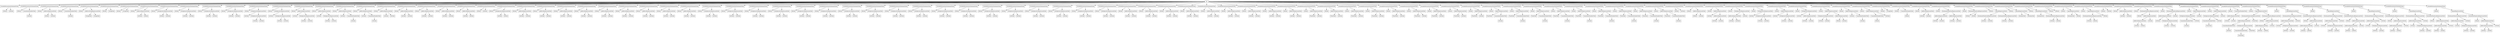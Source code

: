 digraph Ast {
	rankdir=TD;
	node [shape=box];
	139996854549856 [label="Ast"];
	139996854548800 [label="VariableDeclarationStatementNode"];
	139996854549856 -> 139996854548800;
	139996854549520 [label="IdNode"];
	139996854548800 -> 139996854549520;
	139996854544720 [label="IntNode"];
	139996854548800 -> 139996854544720;
	139996854549472 [label="VariableDeclarationStatementNode"];
	139996854549856 -> 139996854549472;
	139996854543616 [label="IdNode"];
	139996854549472 -> 139996854543616;
	139996854618432 [label="UnaryAtomNumberNode"];
	139996854549472 -> 139996854618432;
	139996854535696 [label="IntNode"];
	139996854618432 -> 139996854535696;
	139996854617808 [label="VariableDeclarationStatementNode"];
	139996854549856 -> 139996854617808;
	139996854549760 [label="IdNode"];
	139996854617808 -> 139996854549760;
	139996854616896 [label="AdditiveExpressionNode"];
	139996854617808 -> 139996854616896;
	139996854617904 [label="IdNode"];
	139996854616896 -> 139996854617904;
	139996854617136 [label="IntNode"];
	139996854616896 -> 139996854617136;
	139996854616320 [label="VariableDeclarationStatementNode"];
	139996854549856 -> 139996854616320;
	139996854617328 [label="IdNode"];
	139996854616320 -> 139996854617328;
	139996854617616 [label="UnaryAtomNumberNode"];
	139996854616320 -> 139996854617616;
	139996854617952 [label="IntNode"];
	139996854617616 -> 139996854617952;
	139996854616608 [label="VariableDeclarationStatementNode"];
	139996854549856 -> 139996854616608;
	139996854616656 [label="IdNode"];
	139996854616608 -> 139996854616656;
	139996854617712 [label="AdditiveStringExpressionNode"];
	139996854616608 -> 139996854617712;
	139996854616944 [label="StringNode"];
	139996854617712 -> 139996854616944;
	139996854616704 [label="StringNode"];
	139996854617712 -> 139996854616704;
	139996854616416 [label="VariableDeclarationStatementNode"];
	139996854549856 -> 139996854616416;
	139996854617280 [label="IdNode"];
	139996854616416 -> 139996854617280;
	139996854616560 [label="StringNode"];
	139996854616416 -> 139996854616560;
	139996854618528 [label="VariableDeclarationStatementNode"];
	139996854549856 -> 139996854618528;
	139996854616992 [label="IdNode"];
	139996854618528 -> 139996854616992;
	139996854618336 [label="StringNode"];
	139996854618528 -> 139996854618336;
	139996854618384 [label="VariableDeclarationStatementNode"];
	139996854549856 -> 139996854618384;
	139996854617424 [label="IdNode"];
	139996854618384 -> 139996854617424;
	139996854618624 [label="AdditiveExpressionNode"];
	139996854618384 -> 139996854618624;
	139996854618048 [label="IntNode"];
	139996854618624 -> 139996854618048;
	139996854618144 [label="IdNode"];
	139996854618624 -> 139996854618144;
	139996854618864 [label="VariableDeclarationStatementNode"];
	139996854549856 -> 139996854618864;
	139996854618192 [label="IdNode"];
	139996854618864 -> 139996854618192;
	139996854619104 [label="MultiplicativeExpressionNode"];
	139996854618864 -> 139996854619104;
	139996854618816 [label="IdNode"];
	139996854619104 -> 139996854618816;
	139996854619008 [label="IntNode"];
	139996854619104 -> 139996854619008;
	139996854619344 [label="VariableDeclarationStatementNode"];
	139996854549856 -> 139996854619344;
	139996854618672 [label="IdNode"];
	139996854619344 -> 139996854618672;
	139996854619584 [label="MultiplicativeExpressionNode"];
	139996854619344 -> 139996854619584;
	139996854619296 [label="IntNode"];
	139996854619584 -> 139996854619296;
	139996854619488 [label="IntNode"];
	139996854619584 -> 139996854619488;
	139996854619824 [label="VariableDeclarationStatementNode"];
	139996854549856 -> 139996854619824;
	139996854619200 [label="IdNode"];
	139996854619824 -> 139996854619200;
	139996854620064 [label="MultiplicativeExpressionNode"];
	139996854619824 -> 139996854620064;
	139996854619776 [label="IntNode"];
	139996854620064 -> 139996854619776;
	139996854619968 [label="IntNode"];
	139996854620064 -> 139996854619968;
	139996854620304 [label="VariableDeclarationStatementNode"];
	139996854549856 -> 139996854620304;
	139996854619680 [label="IdNode"];
	139996854620304 -> 139996854619680;
	139996854620544 [label="MultiplicativeExpressionNode"];
	139996854620304 -> 139996854620544;
	139996854620256 [label="IntNode"];
	139996854620544 -> 139996854620256;
	139996854620448 [label="IntNode"];
	139996854620544 -> 139996854620448;
	139996854620784 [label="VariableDeclarationStatementNode"];
	139996854549856 -> 139996854620784;
	139996854620160 [label="IdNode"];
	139996854620784 -> 139996854620160;
	139996854621216 [label="MultiplicativeExpressionNode"];
	139996854620784 -> 139996854621216;
	139996854620736 [label="IntNode"];
	139996854621216 -> 139996854620736;
	139996854621120 [label="MultiplicativeExpressionNode"];
	139996854621216 -> 139996854621120;
	139996854620928 [label="IntNode"];
	139996854621120 -> 139996854620928;
	139996854621024 [label="IntNode"];
	139996854621120 -> 139996854621024;
	139996854621456 [label="VariableDeclarationStatementNode"];
	139996854549856 -> 139996854621456;
	139996854620640 [label="IdNode"];
	139996854621456 -> 139996854620640;
	139996854621888 [label="MultiplicativeExpressionNode"];
	139996854621456 -> 139996854621888;
	139996854621408 [label="IntNode"];
	139996854621888 -> 139996854621408;
	139996854621792 [label="MultiplicativeExpressionNode"];
	139996854621888 -> 139996854621792;
	139996854621600 [label="IntNode"];
	139996854621792 -> 139996854621600;
	139996854621696 [label="IntNode"];
	139996854621792 -> 139996854621696;
	139996854622128 [label="VariableDeclarationStatementNode"];
	139996854549856 -> 139996854622128;
	139996854621312 [label="IdNode"];
	139996854622128 -> 139996854621312;
	139996854622560 [label="AdditiveExpressionNode"];
	139996854622128 -> 139996854622560;
	139996854622080 [label="IntNode"];
	139996854622560 -> 139996854622080;
	139996854622464 [label="MultiplicativeExpressionNode"];
	139996854622560 -> 139996854622464;
	139996854622272 [label="IntNode"];
	139996854622464 -> 139996854622272;
	139996854622368 [label="IntNode"];
	139996854622464 -> 139996854622368;
	139996854622800 [label="VariableDeclarationStatementNode"];
	139996854549856 -> 139996854622800;
	139996854621984 [label="IdNode"];
	139996854622800 -> 139996854621984;
	139996854623232 [label="AdditiveExpressionNode"];
	139996854622800 -> 139996854623232;
	139996854622752 [label="IntNode"];
	139996854623232 -> 139996854622752;
	139996854623136 [label="MultiplicativeExpressionNode"];
	139996854623232 -> 139996854623136;
	139996854622944 [label="IntNode"];
	139996854623136 -> 139996854622944;
	139996854623040 [label="IntNode"];
	139996854623136 -> 139996854623040;
	139996854623472 [label="VariableDeclarationStatementNode"];
	139996854549856 -> 139996854623472;
	139996854622608 [label="IdNode"];
	139996854623472 -> 139996854622608;
	139996854623808 [label="AdditiveExpressionNode"];
	139996854623472 -> 139996854623808;
	139996854623424 [label="IntNode"];
	139996854623808 -> 139996854623424;
	139996854623712 [label="UnaryAtomNumberNode"];
	139996854623808 -> 139996854623712;
	139996854623616 [label="IntNode"];
	139996854623712 -> 139996854623616;
	139996854624048 [label="VariableDeclarationStatementNode"];
	139996854549856 -> 139996854624048;
	139996854623280 [label="IdNode"];
	139996854624048 -> 139996854623280;
	139996854624384 [label="AdditiveExpressionNode"];
	139996854624048 -> 139996854624384;
	139996854624000 [label="IntNode"];
	139996854624384 -> 139996854624000;
	139996854624288 [label="UnaryAtomNumberNode"];
	139996854624384 -> 139996854624288;
	139996854624192 [label="IntNode"];
	139996854624288 -> 139996854624192;
	139996854624624 [label="VariableDeclarationStatementNode"];
	139996854549856 -> 139996854624624;
	139996854623856 [label="IdNode"];
	139996854624624 -> 139996854623856;
	139996854624864 [label="AdditiveExpressionNode"];
	139996854624624 -> 139996854624864;
	139996854624576 [label="IntNode"];
	139996854624864 -> 139996854624576;
	139996854624768 [label="IntNode"];
	139996854624864 -> 139996854624768;
	139996854625104 [label="VariableDeclarationStatementNode"];
	139996854549856 -> 139996854625104;
	139996854624432 [label="IdNode"];
	139996854625104 -> 139996854624432;
	139996854625344 [label="AdditiveExpressionNode"];
	139996854625104 -> 139996854625344;
	139996854625056 [label="IntNode"];
	139996854625344 -> 139996854625056;
	139996854625248 [label="IntNode"];
	139996854625344 -> 139996854625248;
	139996854625584 [label="VariableDeclarationStatementNode"];
	139996854549856 -> 139996854625584;
	139996854624912 [label="IdNode"];
	139996854625584 -> 139996854624912;
	139996854625824 [label="AdditiveExpressionNode"];
	139996854625584 -> 139996854625824;
	139996854625536 [label="IntNode"];
	139996854625824 -> 139996854625536;
	139996854625728 [label="IntNode"];
	139996854625824 -> 139996854625728;
	139996854626064 [label="VariableDeclarationStatementNode"];
	139996854549856 -> 139996854626064;
	139996854625392 [label="IdNode"];
	139996854626064 -> 139996854625392;
	139996854626304 [label="AdditiveExpressionNode"];
	139996854626064 -> 139996854626304;
	139996854626016 [label="IntNode"];
	139996854626304 -> 139996854626016;
	139996854626208 [label="IntNode"];
	139996854626304 -> 139996854626208;
	139996854626544 [label="VariableDeclarationStatementNode"];
	139996854549856 -> 139996854626544;
	139996854625872 [label="IdNode"];
	139996854626544 -> 139996854625872;
	139996854626784 [label="AdditiveExpressionNode"];
	139996854626544 -> 139996854626784;
	139996854626496 [label="IntNode"];
	139996854626784 -> 139996854626496;
	139996854626688 [label="IdNode"];
	139996854626784 -> 139996854626688;
	139996854627024 [label="VariableDeclarationStatementNode"];
	139996854549856 -> 139996854627024;
	139996854626352 [label="IdNode"];
	139996854627024 -> 139996854626352;
	139996854626976 [label="IntNode"];
	139996854627024 -> 139996854626976;
	139996854627312 [label="VariableDeclarationStatementNode"];
	139996854549856 -> 139996854627312;
	139996854626832 [label="IdNode"];
	139996854627312 -> 139996854626832;
	139996854627552 [label="MultiplicativeExpressionNode"];
	139996854627312 -> 139996854627552;
	139996854627264 [label="IntNode"];
	139996854627552 -> 139996854627264;
	139996854627456 [label="IdNode"];
	139996854627552 -> 139996854627456;
	139996854627792 [label="VariableDeclarationStatementNode"];
	139996854549856 -> 139996854627792;
	139996854627168 [label="IdNode"];
	139996854627792 -> 139996854627168;
	139996854628032 [label="AdditiveExpressionNode"];
	139996854627792 -> 139996854628032;
	139996854627744 [label="IntNode"];
	139996854628032 -> 139996854627744;
	139996854627936 [label="IntNode"];
	139996854628032 -> 139996854627936;
	139996854628272 [label="VariableDeclarationStatementNode"];
	139996854549856 -> 139996854628272;
	139996854627648 [label="IdNode"];
	139996854628272 -> 139996854627648;
	139996854628512 [label="AdditiveExpressionNode"];
	139996854628272 -> 139996854628512;
	139996854628224 [label="IntNode"];
	139996854628512 -> 139996854628224;
	139996854628416 [label="IntNode"];
	139996854628512 -> 139996854628416;
	139996854628752 [label="VariableDeclarationStatementNode"];
	139996854549856 -> 139996854628752;
	139996854628080 [label="IdNode"];
	139996854628752 -> 139996854628080;
	139996854628992 [label="AdditiveExpressionNode"];
	139996854628752 -> 139996854628992;
	139996854628704 [label="IntNode"];
	139996854628992 -> 139996854628704;
	139996854628896 [label="IntNode"];
	139996854628992 -> 139996854628896;
	139996854629232 [label="VariableDeclarationStatementNode"];
	139996854549856 -> 139996854629232;
	139996854628560 [label="IdNode"];
	139996854629232 -> 139996854628560;
	139996854629472 [label="AdditiveExpressionNode"];
	139996854629232 -> 139996854629472;
	139996854629184 [label="IntNode"];
	139996854629472 -> 139996854629184;
	139996854629376 [label="IntNode"];
	139996854629472 -> 139996854629376;
	139996854629712 [label="VariableDeclarationStatementNode"];
	139996854549856 -> 139996854629712;
	139996854629040 [label="IdNode"];
	139996854629712 -> 139996854629040;
	139996854629952 [label="AdditiveExpressionNode"];
	139996854629712 -> 139996854629952;
	139996854629664 [label="IntNode"];
	139996854629952 -> 139996854629664;
	139996854629856 [label="IntNode"];
	139996854629952 -> 139996854629856;
	139996854630192 [label="VariableDeclarationStatementNode"];
	139996854549856 -> 139996854630192;
	139996854629520 [label="IdNode"];
	139996854630192 -> 139996854629520;
	139996854630432 [label="AdditiveExpressionNode"];
	139996854630192 -> 139996854630432;
	139996854630144 [label="IntNode"];
	139996854630432 -> 139996854630144;
	139996854630336 [label="IntNode"];
	139996854630432 -> 139996854630336;
	139996854630672 [label="VariableDeclarationStatementNode"];
	139996854549856 -> 139996854630672;
	139996854630000 [label="IdNode"];
	139996854630672 -> 139996854630000;
	139996854630912 [label="AdditiveExpressionNode"];
	139996854630672 -> 139996854630912;
	139996854630624 [label="IntNode"];
	139996854630912 -> 139996854630624;
	139996854630816 [label="IntNode"];
	139996854630912 -> 139996854630816;
	139996854631152 [label="VariableDeclarationStatementNode"];
	139996854549856 -> 139996854631152;
	139996854630480 [label="IdNode"];
	139996854631152 -> 139996854630480;
	139996854631392 [label="AdditiveExpressionNode"];
	139996854631152 -> 139996854631392;
	139996854631104 [label="IntNode"];
	139996854631392 -> 139996854631104;
	139996854631296 [label="IntNode"];
	139996854631392 -> 139996854631296;
	139996854631632 [label="VariableDeclarationStatementNode"];
	139996854549856 -> 139996854631632;
	139996854630960 [label="IdNode"];
	139996854631632 -> 139996854630960;
	139996854631872 [label="AdditiveExpressionNode"];
	139996854631632 -> 139996854631872;
	139996854631584 [label="IntNode"];
	139996854631872 -> 139996854631584;
	139996854631776 [label="IntNode"];
	139996854631872 -> 139996854631776;
	139996854632112 [label="VariableDeclarationStatementNode"];
	139996854549856 -> 139996854632112;
	139996854631440 [label="IdNode"];
	139996854632112 -> 139996854631440;
	139996854632352 [label="MultiplicativeExpressionNode"];
	139996854632112 -> 139996854632352;
	139996854632064 [label="IntNode"];
	139996854632352 -> 139996854632064;
	139996854632256 [label="IntNode"];
	139996854632352 -> 139996854632256;
	139996854796496 [label="VariableDeclarationStatementNode"];
	139996854549856 -> 139996854796496;
	139996854631920 [label="IdNode"];
	139996854796496 -> 139996854631920;
	139996854796736 [label="MultiplicativeExpressionNode"];
	139996854796496 -> 139996854796736;
	139996854796448 [label="IntNode"];
	139996854796736 -> 139996854796448;
	139996854796640 [label="IntNode"];
	139996854796736 -> 139996854796640;
	139996854796976 [label="VariableDeclarationStatementNode"];
	139996854549856 -> 139996854796976;
	139996854796352 [label="IdNode"];
	139996854796976 -> 139996854796352;
	139996854797216 [label="MultiplicativeExpressionNode"];
	139996854796976 -> 139996854797216;
	139996854796928 [label="IntNode"];
	139996854797216 -> 139996854796928;
	139996854797120 [label="IntNode"];
	139996854797216 -> 139996854797120;
	139996854797456 [label="VariableDeclarationStatementNode"];
	139996854549856 -> 139996854797456;
	139996854796832 [label="IdNode"];
	139996854797456 -> 139996854796832;
	139996854797696 [label="MultiplicativeExpressionNode"];
	139996854797456 -> 139996854797696;
	139996854797408 [label="IntNode"];
	139996854797696 -> 139996854797408;
	139996854797600 [label="IntNode"];
	139996854797696 -> 139996854797600;
	139996854797936 [label="VariableDeclarationStatementNode"];
	139996854549856 -> 139996854797936;
	139996854797312 [label="IdNode"];
	139996854797936 -> 139996854797312;
	139996854798176 [label="MultiplicativeExpressionNode"];
	139996854797936 -> 139996854798176;
	139996854797888 [label="IntNode"];
	139996854798176 -> 139996854797888;
	139996854798080 [label="IntNode"];
	139996854798176 -> 139996854798080;
	139996854798416 [label="VariableDeclarationStatementNode"];
	139996854549856 -> 139996854798416;
	139996854797792 [label="IdNode"];
	139996854798416 -> 139996854797792;
	139996854798656 [label="MultiplicativeExpressionNode"];
	139996854798416 -> 139996854798656;
	139996854798368 [label="IntNode"];
	139996854798656 -> 139996854798368;
	139996854798560 [label="IntNode"];
	139996854798656 -> 139996854798560;
	139996854798896 [label="VariableDeclarationStatementNode"];
	139996854549856 -> 139996854798896;
	139996854798272 [label="IdNode"];
	139996854798896 -> 139996854798272;
	139996854799136 [label="MultiplicativeExpressionNode"];
	139996854798896 -> 139996854799136;
	139996854798848 [label="IntNode"];
	139996854799136 -> 139996854798848;
	139996854799040 [label="IntNode"];
	139996854799136 -> 139996854799040;
	139996854799376 [label="VariableDeclarationStatementNode"];
	139996854549856 -> 139996854799376;
	139996854798752 [label="IdNode"];
	139996854799376 -> 139996854798752;
	139996854799616 [label="MultiplicativeExpressionNode"];
	139996854799376 -> 139996854799616;
	139996854799328 [label="IntNode"];
	139996854799616 -> 139996854799328;
	139996854799520 [label="IntNode"];
	139996854799616 -> 139996854799520;
	139996854799856 [label="VariableDeclarationStatementNode"];
	139996854549856 -> 139996854799856;
	139996854799232 [label="IdNode"];
	139996854799856 -> 139996854799232;
	139996854800096 [label="MultiplicativeExpressionNode"];
	139996854799856 -> 139996854800096;
	139996854799808 [label="IntNode"];
	139996854800096 -> 139996854799808;
	139996854800000 [label="IntNode"];
	139996854800096 -> 139996854800000;
	139996854800336 [label="VariableDeclarationStatementNode"];
	139996854549856 -> 139996854800336;
	139996854799712 [label="IdNode"];
	139996854800336 -> 139996854799712;
	139996854800576 [label="MultiplicativeExpressionNode"];
	139996854800336 -> 139996854800576;
	139996854800288 [label="IntNode"];
	139996854800576 -> 139996854800288;
	139996854800480 [label="IntNode"];
	139996854800576 -> 139996854800480;
	139996854800816 [label="VariableDeclarationStatementNode"];
	139996854549856 -> 139996854800816;
	139996854800192 [label="IdNode"];
	139996854800816 -> 139996854800192;
	139996854801056 [label="MultiplicativeExpressionNode"];
	139996854800816 -> 139996854801056;
	139996854800768 [label="IntNode"];
	139996854801056 -> 139996854800768;
	139996854800960 [label="IntNode"];
	139996854801056 -> 139996854800960;
	139996854801296 [label="VariableDeclarationStatementNode"];
	139996854549856 -> 139996854801296;
	139996854800672 [label="IdNode"];
	139996854801296 -> 139996854800672;
	139996854801536 [label="MultiplicativeExpressionNode"];
	139996854801296 -> 139996854801536;
	139996854801248 [label="IntNode"];
	139996854801536 -> 139996854801248;
	139996854801440 [label="IntNode"];
	139996854801536 -> 139996854801440;
	139996854801776 [label="VariableDeclarationStatementNode"];
	139996854549856 -> 139996854801776;
	139996854801152 [label="IdNode"];
	139996854801776 -> 139996854801152;
	139996854802016 [label="MultiplicativeExpressionNode"];
	139996854801776 -> 139996854802016;
	139996854801728 [label="IntNode"];
	139996854802016 -> 139996854801728;
	139996854801920 [label="IntNode"];
	139996854802016 -> 139996854801920;
	139996854802256 [label="VariableDeclarationStatementNode"];
	139996854549856 -> 139996854802256;
	139996854801632 [label="IdNode"];
	139996854802256 -> 139996854801632;
	139996854802496 [label="MultiplicativeExpressionNode"];
	139996854802256 -> 139996854802496;
	139996854802208 [label="IntNode"];
	139996854802496 -> 139996854802208;
	139996854802400 [label="IntNode"];
	139996854802496 -> 139996854802400;
	139996854802736 [label="VariableDeclarationStatementNode"];
	139996854549856 -> 139996854802736;
	139996854802112 [label="IdNode"];
	139996854802736 -> 139996854802112;
	139996854802976 [label="MultiplicativeExpressionNode"];
	139996854802736 -> 139996854802976;
	139996854802688 [label="IntNode"];
	139996854802976 -> 139996854802688;
	139996854802880 [label="IntNode"];
	139996854802976 -> 139996854802880;
	139996854803216 [label="VariableDeclarationStatementNode"];
	139996854549856 -> 139996854803216;
	139996854802592 [label="IdNode"];
	139996854803216 -> 139996854802592;
	139996854803456 [label="MultiplicativeExpressionNode"];
	139996854803216 -> 139996854803456;
	139996854803168 [label="IntNode"];
	139996854803456 -> 139996854803168;
	139996854803360 [label="IntNode"];
	139996854803456 -> 139996854803360;
	139996854803696 [label="VariableDeclarationStatementNode"];
	139996854549856 -> 139996854803696;
	139996854803072 [label="IdNode"];
	139996854803696 -> 139996854803072;
	139996854803936 [label="MultiplicativeExpressionNode"];
	139996854803696 -> 139996854803936;
	139996854803648 [label="IntNode"];
	139996854803936 -> 139996854803648;
	139996854803840 [label="IntNode"];
	139996854803936 -> 139996854803840;
	139996854804176 [label="VariableDeclarationStatementNode"];
	139996854549856 -> 139996854804176;
	139996854803552 [label="IdNode"];
	139996854804176 -> 139996854803552;
	139996854804416 [label="MultiplicativeExpressionNode"];
	139996854804176 -> 139996854804416;
	139996854804128 [label="IntNode"];
	139996854804416 -> 139996854804128;
	139996854804320 [label="IntNode"];
	139996854804416 -> 139996854804320;
	139996854804656 [label="VariableDeclarationStatementNode"];
	139996854549856 -> 139996854804656;
	139996854804032 [label="IdNode"];
	139996854804656 -> 139996854804032;
	139996854804896 [label="AdditiveExpressionNode"];
	139996854804656 -> 139996854804896;
	139996854804608 [label="IntNode"];
	139996854804896 -> 139996854804608;
	139996854804800 [label="IntNode"];
	139996854804896 -> 139996854804800;
	139996854805136 [label="VariableDeclarationStatementNode"];
	139996854549856 -> 139996854805136;
	139996854804512 [label="IdNode"];
	139996854805136 -> 139996854804512;
	139996854805376 [label="AdditiveExpressionNode"];
	139996854805136 -> 139996854805376;
	139996854805088 [label="IntNode"];
	139996854805376 -> 139996854805088;
	139996854805280 [label="IntNode"];
	139996854805376 -> 139996854805280;
	139996854805616 [label="VariableDeclarationStatementNode"];
	139996854549856 -> 139996854805616;
	139996854804944 [label="IdNode"];
	139996854805616 -> 139996854804944;
	139996854805856 [label="AdditiveExpressionNode"];
	139996854805616 -> 139996854805856;
	139996854805568 [label="IntNode"];
	139996854805856 -> 139996854805568;
	139996854805760 [label="IntNode"];
	139996854805856 -> 139996854805760;
	139996854806096 [label="VariableDeclarationStatementNode"];
	139996854549856 -> 139996854806096;
	139996854805424 [label="IdNode"];
	139996854806096 -> 139996854805424;
	139996854806336 [label="AdditiveExpressionNode"];
	139996854806096 -> 139996854806336;
	139996854806048 [label="IntNode"];
	139996854806336 -> 139996854806048;
	139996854806240 [label="IntNode"];
	139996854806336 -> 139996854806240;
	139996854806576 [label="VariableDeclarationStatementNode"];
	139996854549856 -> 139996854806576;
	139996854805904 [label="IdNode"];
	139996854806576 -> 139996854805904;
	139996854806816 [label="AdditiveExpressionNode"];
	139996854806576 -> 139996854806816;
	139996854806528 [label="IntNode"];
	139996854806816 -> 139996854806528;
	139996854806720 [label="IntNode"];
	139996854806816 -> 139996854806720;
	139996854807056 [label="VariableDeclarationStatementNode"];
	139996854549856 -> 139996854807056;
	139996854806384 [label="IdNode"];
	139996854807056 -> 139996854806384;
	139996854807296 [label="AdditiveExpressionNode"];
	139996854807056 -> 139996854807296;
	139996854807008 [label="IntNode"];
	139996854807296 -> 139996854807008;
	139996854807200 [label="IntNode"];
	139996854807296 -> 139996854807200;
	139996854807536 [label="VariableDeclarationStatementNode"];
	139996854549856 -> 139996854807536;
	139996854806864 [label="IdNode"];
	139996854807536 -> 139996854806864;
	139996854807776 [label="AdditiveExpressionNode"];
	139996854807536 -> 139996854807776;
	139996854807488 [label="IntNode"];
	139996854807776 -> 139996854807488;
	139996854807680 [label="IntNode"];
	139996854807776 -> 139996854807680;
	139996854808016 [label="VariableDeclarationStatementNode"];
	139996854549856 -> 139996854808016;
	139996854807344 [label="IdNode"];
	139996854808016 -> 139996854807344;
	139996854808304 [label="AdditiveExpressionNode"];
	139996854808016 -> 139996854808304;
	139996854808112 [label="IntNode"];
	139996854808304 -> 139996854808112;
	139996854808208 [label="IntNode"];
	139996854808304 -> 139996854808208;
	139996854808544 [label="VariableDeclarationStatementNode"];
	139996854549856 -> 139996854808544;
	139996854807824 [label="IdNode"];
	139996854808544 -> 139996854807824;
	139996854808784 [label="AdditiveExpressionNode"];
	139996854808544 -> 139996854808784;
	139996854808496 [label="IntNode"];
	139996854808784 -> 139996854808496;
	139996854808688 [label="IntNode"];
	139996854808784 -> 139996854808688;
	139996854809024 [label="VariableDeclarationStatementNode"];
	139996854549856 -> 139996854809024;
	139996854808352 [label="IdNode"];
	139996854809024 -> 139996854808352;
	139996854809264 [label="AdditiveExpressionNode"];
	139996854809024 -> 139996854809264;
	139996854808976 [label="FloatNode"];
	139996854809264 -> 139996854808976;
	139996854809168 [label="IntNode"];
	139996854809264 -> 139996854809168;
	139996854809504 [label="VariableDeclarationStatementNode"];
	139996854549856 -> 139996854809504;
	139996854808832 [label="IdNode"];
	139996854809504 -> 139996854808832;
	139996854809744 [label="AdditiveExpressionNode"];
	139996854809504 -> 139996854809744;
	139996854809456 [label="FloatNode"];
	139996854809744 -> 139996854809456;
	139996854809648 [label="IntNode"];
	139996854809744 -> 139996854809648;
	139996854809984 [label="VariableDeclarationStatementNode"];
	139996854549856 -> 139996854809984;
	139996854809312 [label="IdNode"];
	139996854809984 -> 139996854809312;
	139996854810224 [label="AdditiveExpressionNode"];
	139996854809984 -> 139996854810224;
	139996854809936 [label="FloatNode"];
	139996854810224 -> 139996854809936;
	139996854810128 [label="IntNode"];
	139996854810224 -> 139996854810128;
	139996854810464 [label="VariableDeclarationStatementNode"];
	139996854549856 -> 139996854810464;
	139996854809792 [label="IdNode"];
	139996854810464 -> 139996854809792;
	139996854810704 [label="AdditiveExpressionNode"];
	139996854810464 -> 139996854810704;
	139996854810416 [label="FloatNode"];
	139996854810704 -> 139996854810416;
	139996854810608 [label="IntNode"];
	139996854810704 -> 139996854810608;
	139996854810944 [label="VariableDeclarationStatementNode"];
	139996854549856 -> 139996854810944;
	139996854810272 [label="IdNode"];
	139996854810944 -> 139996854810272;
	139996854811184 [label="AdditiveExpressionNode"];
	139996854810944 -> 139996854811184;
	139996854810896 [label="FloatNode"];
	139996854811184 -> 139996854810896;
	139996854811088 [label="IntNode"];
	139996854811184 -> 139996854811088;
	139996854811424 [label="VariableDeclarationStatementNode"];
	139996854549856 -> 139996854811424;
	139996854810752 [label="IdNode"];
	139996854811424 -> 139996854810752;
	139996854811664 [label="AdditiveExpressionNode"];
	139996854811424 -> 139996854811664;
	139996854811376 [label="FloatNode"];
	139996854811664 -> 139996854811376;
	139996854811568 [label="IntNode"];
	139996854811664 -> 139996854811568;
	139996854811904 [label="VariableDeclarationStatementNode"];
	139996854549856 -> 139996854811904;
	139996854811232 [label="IdNode"];
	139996854811904 -> 139996854811232;
	139996854812144 [label="AdditiveExpressionNode"];
	139996854811904 -> 139996854812144;
	139996854811856 [label="FloatNode"];
	139996854812144 -> 139996854811856;
	139996854812048 [label="IntNode"];
	139996854812144 -> 139996854812048;
	139996854812384 [label="VariableDeclarationStatementNode"];
	139996854549856 -> 139996854812384;
	139996854811712 [label="IdNode"];
	139996854812384 -> 139996854811712;
	139996854812624 [label="AdditiveExpressionNode"];
	139996854812384 -> 139996854812624;
	139996854812336 [label="FloatNode"];
	139996854812624 -> 139996854812336;
	139996854812528 [label="IntNode"];
	139996854812624 -> 139996854812528;
	139996854845696 [label="VariableDeclarationStatementNode"];
	139996854549856 -> 139996854845696;
	139996854812192 [label="IdNode"];
	139996854845696 -> 139996854812192;
	139996854845936 [label="AdditiveExpressionNode"];
	139996854845696 -> 139996854845936;
	139996854845648 [label="FloatNode"];
	139996854845936 -> 139996854845648;
	139996854845840 [label="IntNode"];
	139996854845936 -> 139996854845840;
	139996854846176 [label="VariableDeclarationStatementNode"];
	139996854549856 -> 139996854846176;
	139996854845504 [label="IdNode"];
	139996854846176 -> 139996854845504;
	139996854846512 [label="AdditiveExpressionNode"];
	139996854846176 -> 139996854846512;
	139996854846128 [label="FloatNode"];
	139996854846512 -> 139996854846128;
	139996854846416 [label="UnaryAtomNumberNode"];
	139996854846512 -> 139996854846416;
	139996854846320 [label="IntNode"];
	139996854846416 -> 139996854846320;
	139996854846752 [label="VariableDeclarationStatementNode"];
	139996854549856 -> 139996854846752;
	139996854845984 [label="IdNode"];
	139996854846752 -> 139996854845984;
	139996854847088 [label="AdditiveExpressionNode"];
	139996854846752 -> 139996854847088;
	139996854846704 [label="FloatNode"];
	139996854847088 -> 139996854846704;
	139996854846992 [label="UnaryAtomNumberNode"];
	139996854847088 -> 139996854846992;
	139996854846896 [label="IntNode"];
	139996854846992 -> 139996854846896;
	139996854847328 [label="VariableDeclarationStatementNode"];
	139996854549856 -> 139996854847328;
	139996854846560 [label="IdNode"];
	139996854847328 -> 139996854846560;
	139996854847664 [label="AdditiveExpressionNode"];
	139996854847328 -> 139996854847664;
	139996854847280 [label="FloatNode"];
	139996854847664 -> 139996854847280;
	139996854847568 [label="UnaryAtomNumberNode"];
	139996854847664 -> 139996854847568;
	139996854847472 [label="IntNode"];
	139996854847568 -> 139996854847472;
	139996854847904 [label="VariableDeclarationStatementNode"];
	139996854549856 -> 139996854847904;
	139996854847136 [label="IdNode"];
	139996854847904 -> 139996854847136;
	139996854848240 [label="AdditiveExpressionNode"];
	139996854847904 -> 139996854848240;
	139996854847856 [label="FloatNode"];
	139996854848240 -> 139996854847856;
	139996854848144 [label="UnaryAtomNumberNode"];
	139996854848240 -> 139996854848144;
	139996854848048 [label="IntNode"];
	139996854848144 -> 139996854848048;
	139996854848480 [label="VariableDeclarationStatementNode"];
	139996854549856 -> 139996854848480;
	139996854847712 [label="IdNode"];
	139996854848480 -> 139996854847712;
	139996854848816 [label="AdditiveExpressionNode"];
	139996854848480 -> 139996854848816;
	139996854848432 [label="FloatNode"];
	139996854848816 -> 139996854848432;
	139996854848720 [label="UnaryAtomNumberNode"];
	139996854848816 -> 139996854848720;
	139996854848624 [label="IntNode"];
	139996854848720 -> 139996854848624;
	139996854849056 [label="VariableDeclarationStatementNode"];
	139996854549856 -> 139996854849056;
	139996854848288 [label="IdNode"];
	139996854849056 -> 139996854848288;
	139996854849392 [label="AdditiveExpressionNode"];
	139996854849056 -> 139996854849392;
	139996854849008 [label="FloatNode"];
	139996854849392 -> 139996854849008;
	139996854849296 [label="UnaryAtomNumberNode"];
	139996854849392 -> 139996854849296;
	139996854849200 [label="IntNode"];
	139996854849296 -> 139996854849200;
	139996854849632 [label="VariableDeclarationStatementNode"];
	139996854549856 -> 139996854849632;
	139996854848864 [label="IdNode"];
	139996854849632 -> 139996854848864;
	139996854849968 [label="AdditiveExpressionNode"];
	139996854849632 -> 139996854849968;
	139996854849584 [label="FloatNode"];
	139996854849968 -> 139996854849584;
	139996854849872 [label="UnaryAtomNumberNode"];
	139996854849968 -> 139996854849872;
	139996854849776 [label="IntNode"];
	139996854849872 -> 139996854849776;
	139996854850208 [label="VariableDeclarationStatementNode"];
	139996854549856 -> 139996854850208;
	139996854849440 [label="IdNode"];
	139996854850208 -> 139996854849440;
	139996854850544 [label="AdditiveExpressionNode"];
	139996854850208 -> 139996854850544;
	139996854850160 [label="FloatNode"];
	139996854850544 -> 139996854850160;
	139996854850448 [label="UnaryAtomNumberNode"];
	139996854850544 -> 139996854850448;
	139996854850352 [label="IntNode"];
	139996854850448 -> 139996854850352;
	139996854850784 [label="VariableDeclarationStatementNode"];
	139996854549856 -> 139996854850784;
	139996854850016 [label="IdNode"];
	139996854850784 -> 139996854850016;
	139996854851120 [label="AdditiveExpressionNode"];
	139996854850784 -> 139996854851120;
	139996854850736 [label="FloatNode"];
	139996854851120 -> 139996854850736;
	139996854851024 [label="UnaryAtomNumberNode"];
	139996854851120 -> 139996854851024;
	139996854850928 [label="IntNode"];
	139996854851024 -> 139996854850928;
	139996854851360 [label="VariableDeclarationStatementNode"];
	139996854549856 -> 139996854851360;
	139996854850592 [label="IdNode"];
	139996854851360 -> 139996854850592;
	139996854851312 [label="IntNode"];
	139996854851360 -> 139996854851312;
	139996854851648 [label="VariableDeclarationStatementNode"];
	139996854549856 -> 139996854851648;
	139996854851168 [label="IdNode"];
	139996854851648 -> 139996854851168;
	139996854851888 [label="AdditiveExpressionNode"];
	139996854851648 -> 139996854851888;
	139996854851600 [label="IdNode"];
	139996854851888 -> 139996854851600;
	139996854851792 [label="IntNode"];
	139996854851888 -> 139996854851792;
	139996854852128 [label="VariableDeclarationStatementNode"];
	139996854549856 -> 139996854852128;
	139996854851504 [label="IdNode"];
	139996854852128 -> 139996854851504;
	139996854852560 [label="AdditiveExpressionNode"];
	139996854852128 -> 139996854852560;
	139996854852080 [label="IntNode"];
	139996854852560 -> 139996854852080;
	139996854852512 [label="AdditiveExpressionNode"];
	139996854852560 -> 139996854852512;
	139996854852320 [label="IntNode"];
	139996854852512 -> 139996854852320;
	139996854852416 [label="IntNode"];
	139996854852512 -> 139996854852416;
	139996854852848 [label="VariableDeclarationStatementNode"];
	139996854549856 -> 139996854852848;
	139996854851936 [label="IdNode"];
	139996854852848 -> 139996854851936;
	139996854853280 [label="MultiplicativeExpressionNode"];
	139996854852848 -> 139996854853280;
	139996854853088 [label="AdditiveExpressionNode"];
	139996854853280 -> 139996854853088;
	139996854852800 [label="IntNode"];
	139996854853088 -> 139996854852800;
	139996854852992 [label="IntNode"];
	139996854853088 -> 139996854852992;
	139996854853136 [label="IntNode"];
	139996854853280 -> 139996854853136;
	139996854853520 [label="VariableDeclarationStatementNode"];
	139996854549856 -> 139996854853520;
	139996854852656 [label="IdNode"];
	139996854853520 -> 139996854852656;
	139996854853952 [label="MultiplicativeExpressionNode"];
	139996854853520 -> 139996854853952;
	139996854853472 [label="IntNode"];
	139996854853952 -> 139996854853472;
	139996854853856 [label="MultiplicativeExpressionNode"];
	139996854853952 -> 139996854853856;
	139996854853664 [label="IntNode"];
	139996854853856 -> 139996854853664;
	139996854853760 [label="IntNode"];
	139996854853856 -> 139996854853760;
	139996854854192 [label="VariableDeclarationStatementNode"];
	139996854549856 -> 139996854854192;
	139996854853376 [label="IdNode"];
	139996854854192 -> 139996854853376;
	139996854854624 [label="AdditiveExpressionNode"];
	139996854854192 -> 139996854854624;
	139996854854144 [label="IntNode"];
	139996854854624 -> 139996854854144;
	139996854854528 [label="MultiplicativeExpressionNode"];
	139996854854624 -> 139996854854528;
	139996854854336 [label="IntNode"];
	139996854854528 -> 139996854854336;
	139996854854432 [label="IntNode"];
	139996854854528 -> 139996854854432;
	139996854854864 [label="VariableDeclarationStatementNode"];
	139996854549856 -> 139996854854864;
	139996854854048 [label="IdNode"];
	139996854854864 -> 139996854854048;
	139996854855248 [label="MultiplicativeExpressionNode"];
	139996854854864 -> 139996854855248;
	139996854854816 [label="IntNode"];
	139996854855248 -> 139996854854816;
	139996854855200 [label="AdditiveExpressionNode"];
	139996854855248 -> 139996854855200;
	139996854855008 [label="IntNode"];
	139996854855200 -> 139996854855008;
	139996854855104 [label="IntNode"];
	139996854855200 -> 139996854855104;
	139996854855536 [label="VariableDeclarationStatementNode"];
	139996854549856 -> 139996854855536;
	139996854854672 [label="IdNode"];
	139996854855536 -> 139996854854672;
	139996854856112 [label="AdditiveExpressionNode"];
	139996854855536 -> 139996854856112;
	139996854855776 [label="MultiplicativeExpressionNode"];
	139996854856112 -> 139996854855776;
	139996854855488 [label="IntNode"];
	139996854855776 -> 139996854855488;
	139996854855680 [label="IntNode"];
	139996854855776 -> 139996854855680;
	139996854856064 [label="AdditiveExpressionNode"];
	139996854856112 -> 139996854856064;
	139996854855872 [label="IdNode"];
	139996854856064 -> 139996854855872;
	139996854855968 [label="IntNode"];
	139996854856064 -> 139996854855968;
	139996854856400 [label="VariableDeclarationStatementNode"];
	139996854549856 -> 139996854856400;
	139996854855392 [label="IdNode"];
	139996854856400 -> 139996854855392;
	139996854856736 [label="AdditiveExpressionNode"];
	139996854856400 -> 139996854856736;
	139996854856352 [label="IntNode"];
	139996854856736 -> 139996854856352;
	139996854856640 [label="UnaryAtomNumberNode"];
	139996854856736 -> 139996854856640;
	139996854856544 [label="IntNode"];
	139996854856640 -> 139996854856544;
	139996854856976 [label="VariableDeclarationStatementNode"];
	139996854549856 -> 139996854856976;
	139996854856208 [label="IdNode"];
	139996854856976 -> 139996854856208;
	139996854857312 [label="AdditiveExpressionNode"];
	139996854856976 -> 139996854857312;
	139996854857120 [label="UnaryAtomNumberNode"];
	139996854857312 -> 139996854857120;
	139996854856928 [label="IdNode"];
	139996854857120 -> 139996854856928;
	139996854857216 [label="IntNode"];
	139996854857312 -> 139996854857216;
	139996854857552 [label="VariableDeclarationStatementNode"];
	139996854549856 -> 139996854857552;
	139996854856784 [label="IdNode"];
	139996854857552 -> 139996854856784;
	139996854857504 [label="StringNode"];
	139996854857552 -> 139996854857504;
	139996854857840 [label="VariableDeclarationStatementNode"];
	139996854549856 -> 139996854857840;
	139996854857360 [label="IdNode"];
	139996854857840 -> 139996854857360;
	139996854857984 [label="UnaryAtomNumberNode"];
	139996854857840 -> 139996854857984;
	139996854857792 [label="IdNode"];
	139996854857984 -> 139996854857792;
	139996854858224 [label="VariableDeclarationStatementNode"];
	139996854549856 -> 139996854858224;
	139996854857696 [label="IdNode"];
	139996854858224 -> 139996854857696;
	139996854858464 [label="AdditiveExpressionNode"];
	139996854858224 -> 139996854858464;
	139996854858176 [label="IntNode"];
	139996854858464 -> 139996854858176;
	139996854858368 [label="IntNode"];
	139996854858464 -> 139996854858368;
	139996854858704 [label="VariableDeclarationStatementNode"];
	139996854549856 -> 139996854858704;
	139996854858080 [label="IdNode"];
	139996854858704 -> 139996854858080;
	139996854858992 [label="BooleanArithmeticalExpressionNode"];
	139996854858704 -> 139996854858992;
	139996854858944 [label="AdditiveExpressionNode"];
	139996854858992 -> 139996854858944;
	139996854858656 [label="IntNode"];
	139996854858944 -> 139996854858656;
	139996854858848 [label="IntNode"];
	139996854858944 -> 139996854858848;
	139996854859232 [label="AdditiveExpressionNode"];
	139996854858992 -> 139996854859232;
	139996854858752 [label="IntNode"];
	139996854859232 -> 139996854858752;
	139996854859136 [label="IntNode"];
	139996854859232 -> 139996854859136;
	139996854859568 [label="VariableDeclarationStatementNode"];
	139996854549856 -> 139996854859568;
	139996854858512 [label="IdNode"];
	139996854859568 -> 139996854858512;
	139996854859712 [label="BooleanArithmeticalExpressionNode"];
	139996854859568 -> 139996854859712;
	139996854859520 [label="IdNode"];
	139996854859712 -> 139996854859520;
	139996854859616 [label="IdNode"];
	139996854859712 -> 139996854859616;
	139996854860048 [label="VariableDeclarationStatementNode"];
	139996854549856 -> 139996854860048;
	139996854859424 [label="IdNode"];
	139996854860048 -> 139996854859424;
	139996854860624 [label="LogicalExpressionNode"];
	139996854860048 -> 139996854860624;
	139996854860192 [label="BooleanArithmeticalExpressionNode"];
	139996854860624 -> 139996854860192;
	139996854860000 [label="IntNode"];
	139996854860192 -> 139996854860000;
	139996854860096 [label="IntNode"];
	139996854860192 -> 139996854860096;
	139996854860480 [label="BooleanArithmeticalExpressionNode"];
	139996854860624 -> 139996854860480;
	139996854860336 [label="IntNode"];
	139996854860480 -> 139996854860336;
	139996854860384 [label="IntNode"];
	139996854860480 -> 139996854860384;
	139996854860912 [label="VariableDeclarationStatementNode"];
	139996854549856 -> 139996854860912;
	139996854859904 [label="IdNode"];
	139996854860912 -> 139996854859904;
	139996854861056 [label="LogicalExpressionNode"];
	139996854860912 -> 139996854861056;
	139996854860864 [label="BooleanNode"];
	139996854861056 -> 139996854860864;
	139996854860960 [label="BooleanNode"];
	139996854861056 -> 139996854860960;
	139996854861392 [label="VariableDeclarationStatementNode"];
	139996854549856 -> 139996854861392;
	139996854860768 [label="IdNode"];
	139996854861392 -> 139996854860768;
	139996854861776 [label="LogicalExpressionNode"];
	139996854861392 -> 139996854861776;
	139996854861344 [label="BooleanNode"];
	139996854861776 -> 139996854861344;
	139996854861632 [label="BooleanArithmeticalExpressionNode"];
	139996854861776 -> 139996854861632;
	139996854861440 [label="IntNode"];
	139996854861632 -> 139996854861440;
	139996854861536 [label="IdNode"];
	139996854861632 -> 139996854861536;
	139996854878512 [label="VariableDeclarationStatementNode"];
	139996854549856 -> 139996854878512;
	139996854861248 [label="IdNode"];
	139996854878512 -> 139996854861248;
	139996854878464 [label="IdNode"];
	139996854878512 -> 139996854878464;
	139996854878800 [label="VariableDeclarationStatementNode"];
	139996854549856 -> 139996854878800;
	139996854878368 [label="IdNode"];
	139996854878800 -> 139996854878368;
	139996854878944 [label="LogicalExpressionNode"];
	139996854878800 -> 139996854878944;
	139996854878752 [label="BooleanNode"];
	139996854878944 -> 139996854878752;
	139996854878848 [label="IdNode"];
	139996854878944 -> 139996854878848;
	139996854879280 [label="VariableDeclarationStatementNode"];
	139996854549856 -> 139996854879280;
	139996854878656 [label="IdNode"];
	139996854879280 -> 139996854878656;
	139996854879616 [label="LogicalExpressionNode"];
	139996854879280 -> 139996854879616;
	139996854879472 [label="BooleanArithmeticalExpressionNode"];
	139996854879616 -> 139996854879472;
	139996854879232 [label="IntNode"];
	139996854879472 -> 139996854879232;
	139996854879376 [label="IdNode"];
	139996854879472 -> 139996854879376;
	139996854879328 [label="IdNode"];
	139996854879616 -> 139996854879328;
	139996854879952 [label="VariableDeclarationStatementNode"];
	139996854549856 -> 139996854879952;
	139996854879136 [label="IdNode"];
	139996854879952 -> 139996854879136;
	139996854879904 [label="IntNode"];
	139996854879952 -> 139996854879904;
	139996854880240 [label="VariableDeclarationStatementNode"];
	139996854549856 -> 139996854880240;
	139996854879808 [label="IdNode"];
	139996854880240 -> 139996854879808;
	139996854880480 [label="AdditiveExpressionNode"];
	139996854880240 -> 139996854880480;
	139996854880192 [label="IntNode"];
	139996854880480 -> 139996854880192;
	139996854880384 [label="IntNode"];
	139996854880480 -> 139996854880384;
	139996854880720 [label="VariableDeclarationStatementNode"];
	139996854549856 -> 139996854880720;
	139996854880096 [label="IdNode"];
	139996854880720 -> 139996854880096;
	139996854880864 [label="BooleanArithmeticalExpressionNode"];
	139996854880720 -> 139996854880864;
	139996854880672 [label="IdNode"];
	139996854880864 -> 139996854880672;
	139996854881248 [label="AdditiveExpressionNode"];
	139996854880864 -> 139996854881248;
	139996854881056 [label="AdditiveExpressionNode"];
	139996854881248 -> 139996854881056;
	139996854880768 [label="IntNode"];
	139996854881056 -> 139996854880768;
	139996854880960 [label="IdNode"];
	139996854881056 -> 139996854880960;
	139996854881104 [label="IntNode"];
	139996854881248 -> 139996854881104;
	139996854881584 [label="VariableDeclarationStatementNode"];
	139996854549856 -> 139996854881584;
	139996854880528 [label="IdNode"];
	139996854881584 -> 139996854880528;
	139996854882064 [label="BooleanArithmeticalExpressionNode"];
	139996854881584 -> 139996854882064;
	139996854882016 [label="AdditiveExpressionNode"];
	139996854882064 -> 139996854882016;
	139996854881536 [label="IntNode"];
	139996854882016 -> 139996854881536;
	139996854881920 [label="MultiplicativeExpressionNode"];
	139996854882016 -> 139996854881920;
	139996854881728 [label="IntNode"];
	139996854881920 -> 139996854881728;
	139996854881824 [label="IntNode"];
	139996854881920 -> 139996854881824;
	139996854881632 [label="IntNode"];
	139996854882064 -> 139996854881632;
	139996854882448 [label="VariableDeclarationStatementNode"];
	139996854549856 -> 139996854882448;
	139996854881440 [label="IdNode"];
	139996854882448 -> 139996854881440;
	139996854882976 [label="AdditiveExpressionNode"];
	139996854882448 -> 139996854882976;
	139996854882784 [label="MultiplicativeExpressionNode"];
	139996854882976 -> 139996854882784;
	139996854882592 [label="UnaryAtomNumberNode"];
	139996854882784 -> 139996854882592;
	139996854882400 [label="IntNode"];
	139996854882592 -> 139996854882400;
	139996854882688 [label="IntNode"];
	139996854882784 -> 139996854882688;
	139996854882880 [label="IntNode"];
	139996854882976 -> 139996854882880;
	139996854883216 [label="VariableDeclarationStatementNode"];
	139996854549856 -> 139996854883216;
	139996854882304 [label="IdNode"];
	139996854883216 -> 139996854882304;
	139996854883744 [label="AdditiveExpressionNode"];
	139996854883216 -> 139996854883744;
	139996854883552 [label="MultiplicativeExpressionNode"];
	139996854883744 -> 139996854883552;
	139996854883360 [label="UnaryAtomNumberNode"];
	139996854883552 -> 139996854883360;
	139996854883168 [label="FloatNode"];
	139996854883360 -> 139996854883168;
	139996854883456 [label="IntNode"];
	139996854883552 -> 139996854883456;
	139996854883648 [label="IntNode"];
	139996854883744 -> 139996854883648;
	139996854883984 [label="VariableDeclarationStatementNode"];
	139996854549856 -> 139996854883984;
	139996854883024 [label="IdNode"];
	139996854883984 -> 139996854883024;
	139996854884272 [label="UnaryAtomNumberNode"];
	139996854883984 -> 139996854884272;
	139996854884224 [label="AdditiveExpressionNode"];
	139996854884272 -> 139996854884224;
	139996854883936 [label="IntNode"];
	139996854884224 -> 139996854883936;
	139996854884128 [label="IntNode"];
	139996854884224 -> 139996854884128;
	139996854884560 [label="VariableDeclarationStatementNode"];
	139996854549856 -> 139996854884560;
	139996854883792 [label="IdNode"];
	139996854884560 -> 139996854883792;
	139996854885520 [label="LogicalExpressionNode"];
	139996854884560 -> 139996854885520;
	139996854885328 [label="BooleanArithmeticalExpressionNode"];
	139996854885520 -> 139996854885328;
	139996854885280 [label="AdditiveExpressionNode"];
	139996854885328 -> 139996854885280;
	139996854884800 [label="UnaryAtomNumberNode"];
	139996854885280 -> 139996854884800;
	139996854884512 [label="IntNode"];
	139996854884800 -> 139996854884512;
	139996854885184 [label="MultiplicativeExpressionNode"];
	139996854885280 -> 139996854885184;
	139996854884992 [label="UnaryAtomNumberNode"];
	139996854885184 -> 139996854884992;
	139996854884896 [label="FloatNode"];
	139996854884992 -> 139996854884896;
	139996854885088 [label="FloatNode"];
	139996854885184 -> 139996854885088;
	139996854884704 [label="FloatNode"];
	139996854885328 -> 139996854884704;
	139996854885664 [label="BooleanArithmeticalExpressionNode"];
	139996854885520 -> 139996854885664;
	139996854884656 [label="IdNode"];
	139996854885664 -> 139996854884656;
	139996854886048 [label="AdditiveExpressionNode"];
	139996854885664 -> 139996854886048;
	139996854885856 [label="AdditiveExpressionNode"];
	139996854886048 -> 139996854885856;
	139996854885568 [label="IntNode"];
	139996854885856 -> 139996854885568;
	139996854885760 [label="IdNode"];
	139996854885856 -> 139996854885760;
	139996854885904 [label="IntNode"];
	139996854886048 -> 139996854885904;
	139996854886384 [label="VariableDeclarationStatementNode"];
	139996854549856 -> 139996854886384;
	139996854884416 [label="IdNode"];
	139996854886384 -> 139996854884416;
	139996854887152 [label="LogicalExpressionNode"];
	139996854886384 -> 139996854887152;
	139996854886960 [label="BooleanArithmeticalExpressionNode"];
	139996854887152 -> 139996854886960;
	139996854886912 [label="AdditiveExpressionNode"];
	139996854886960 -> 139996854886912;
	139996854886336 [label="IntNode"];
	139996854886912 -> 139996854886336;
	139996854886816 [label="MultiplicativeExpressionNode"];
	139996854886912 -> 139996854886816;
	139996854886624 [label="IntNode"];
	139996854886816 -> 139996854886624;
	139996854886720 [label="IntNode"];
	139996854886816 -> 139996854886720;
	139996854886528 [label="IntNode"];
	139996854886960 -> 139996854886528;
	139996854887296 [label="BooleanArithmeticalExpressionNode"];
	139996854887152 -> 139996854887296;
	139996854886480 [label="IdNode"];
	139996854887296 -> 139996854886480;
	139996854887680 [label="AdditiveExpressionNode"];
	139996854887296 -> 139996854887680;
	139996854887488 [label="AdditiveExpressionNode"];
	139996854887680 -> 139996854887488;
	139996854887200 [label="IntNode"];
	139996854887488 -> 139996854887200;
	139996854887392 [label="IdNode"];
	139996854887488 -> 139996854887392;
	139996854887536 [label="IntNode"];
	139996854887680 -> 139996854887536;
	139996854888016 [label="VariableDeclarationStatementNode"];
	139996854549856 -> 139996854888016;
	139996854886240 [label="IdNode"];
	139996854888016 -> 139996854886240;
	139996854888784 [label="LogicalExpressionNode"];
	139996854888016 -> 139996854888784;
	139996854888592 [label="BooleanArithmeticalExpressionNode"];
	139996854888784 -> 139996854888592;
	139996854888544 [label="AdditiveExpressionNode"];
	139996854888592 -> 139996854888544;
	139996854887968 [label="IntNode"];
	139996854888544 -> 139996854887968;
	139996854888448 [label="MultiplicativeExpressionNode"];
	139996854888544 -> 139996854888448;
	139996854888256 [label="IntNode"];
	139996854888448 -> 139996854888256;
	139996854888352 [label="IntNode"];
	139996854888448 -> 139996854888352;
	139996854888160 [label="IntNode"];
	139996854888592 -> 139996854888160;
	139996854888928 [label="BooleanArithmeticalExpressionNode"];
	139996854888784 -> 139996854888928;
	139996854888112 [label="IdNode"];
	139996854888928 -> 139996854888112;
	139996854889312 [label="AdditiveExpressionNode"];
	139996854888928 -> 139996854889312;
	139996854889120 [label="AdditiveExpressionNode"];
	139996854889312 -> 139996854889120;
	139996854888832 [label="IntNode"];
	139996854889120 -> 139996854888832;
	139996854889024 [label="IdNode"];
	139996854889120 -> 139996854889024;
	139996854889168 [label="IntNode"];
	139996854889312 -> 139996854889168;
	139996854889648 [label="VariableDeclarationStatementNode"];
	139996854549856 -> 139996854889648;
	139996854887872 [label="IdNode"];
	139996854889648 -> 139996854887872;
	139996854890416 [label="LogicalExpressionNode"];
	139996854889648 -> 139996854890416;
	139996854890224 [label="BooleanArithmeticalExpressionNode"];
	139996854890416 -> 139996854890224;
	139996854890176 [label="AdditiveExpressionNode"];
	139996854890224 -> 139996854890176;
	139996854889600 [label="IntNode"];
	139996854890176 -> 139996854889600;
	139996854890080 [label="MultiplicativeExpressionNode"];
	139996854890176 -> 139996854890080;
	139996854889888 [label="IntNode"];
	139996854890080 -> 139996854889888;
	139996854889984 [label="IntNode"];
	139996854890080 -> 139996854889984;
	139996854889792 [label="IntNode"];
	139996854890224 -> 139996854889792;
	139996854890560 [label="BooleanArithmeticalExpressionNode"];
	139996854890416 -> 139996854890560;
	139996854889744 [label="IdNode"];
	139996854890560 -> 139996854889744;
	139996854890944 [label="AdditiveExpressionNode"];
	139996854890560 -> 139996854890944;
	139996854890752 [label="AdditiveExpressionNode"];
	139996854890944 -> 139996854890752;
	139996854890464 [label="IntNode"];
	139996854890752 -> 139996854890464;
	139996854890656 [label="IdNode"];
	139996854890752 -> 139996854890656;
	139996854890800 [label="IntNode"];
	139996854890944 -> 139996854890800;
	139996854891280 [label="VariableDeclarationStatementNode"];
	139996854549856 -> 139996854891280;
	139996854889504 [label="IdNode"];
	139996854891280 -> 139996854889504;
	139996854892048 [label="LogicalExpressionNode"];
	139996854891280 -> 139996854892048;
	139996854891856 [label="BooleanArithmeticalExpressionNode"];
	139996854892048 -> 139996854891856;
	139996854891808 [label="AdditiveExpressionNode"];
	139996854891856 -> 139996854891808;
	139996854891232 [label="IntNode"];
	139996854891808 -> 139996854891232;
	139996854891712 [label="MultiplicativeExpressionNode"];
	139996854891808 -> 139996854891712;
	139996854891520 [label="IntNode"];
	139996854891712 -> 139996854891520;
	139996854891616 [label="IntNode"];
	139996854891712 -> 139996854891616;
	139996854891424 [label="IntNode"];
	139996854891856 -> 139996854891424;
	139996854892192 [label="BooleanArithmeticalExpressionNode"];
	139996854892048 -> 139996854892192;
	139996854891376 [label="IdNode"];
	139996854892192 -> 139996854891376;
	139996854892576 [label="AdditiveExpressionNode"];
	139996854892192 -> 139996854892576;
	139996854892384 [label="AdditiveExpressionNode"];
	139996854892576 -> 139996854892384;
	139996854892096 [label="IntNode"];
	139996854892384 -> 139996854892096;
	139996854892288 [label="IdNode"];
	139996854892384 -> 139996854892288;
	139996854892432 [label="IntNode"];
	139996854892576 -> 139996854892432;
	139996854892912 [label="VariableDeclarationStatementNode"];
	139996854549856 -> 139996854892912;
	139996854891136 [label="IdNode"];
	139996854892912 -> 139996854891136;
	139996854893632 [label="LogicalExpressionNode"];
	139996854892912 -> 139996854893632;
	139996854893440 [label="BooleanArithmeticalExpressionNode"];
	139996854893632 -> 139996854893440;
	139996854893392 [label="AdditiveExpressionNode"];
	139996854893440 -> 139996854893392;
	139996854892864 [label="IntNode"];
	139996854893392 -> 139996854892864;
	139996854893296 [label="MultiplicativeExpressionNode"];
	139996854893392 -> 139996854893296;
	139996854893104 [label="IntNode"];
	139996854893296 -> 139996854893104;
	139996854893200 [label="IntNode"];
	139996854893296 -> 139996854893200;
	139996854893008 [label="IntNode"];
	139996854893440 -> 139996854893008;
	139996854893776 [label="BooleanArithmeticalExpressionNode"];
	139996854893632 -> 139996854893776;
	139996854892960 [label="IdNode"];
	139996854893776 -> 139996854892960;
	139996854894160 [label="AdditiveExpressionNode"];
	139996854893776 -> 139996854894160;
	139996854893968 [label="AdditiveExpressionNode"];
	139996854894160 -> 139996854893968;
	139996854893680 [label="IntNode"];
	139996854893968 -> 139996854893680;
	139996854893872 [label="IdNode"];
	139996854893968 -> 139996854893872;
	139996854894016 [label="IntNode"];
	139996854894160 -> 139996854894016;
}
